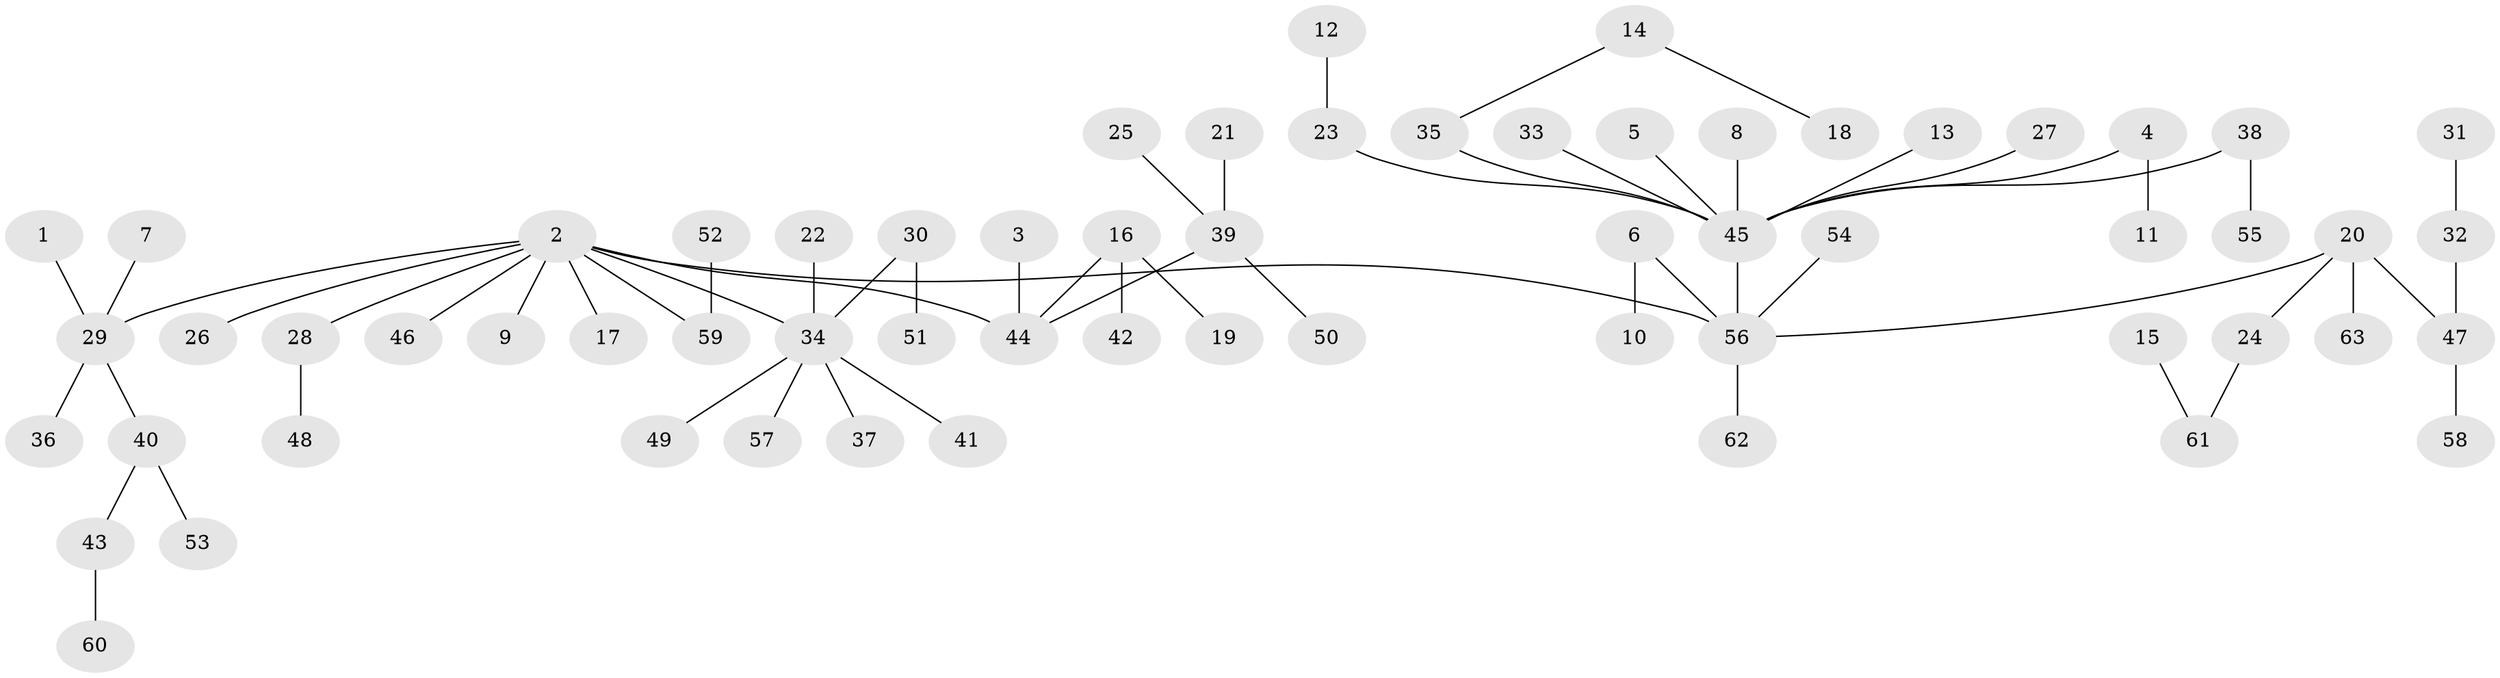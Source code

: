 // original degree distribution, {6: 0.031746031746031744, 7: 0.015873015873015872, 3: 0.1111111111111111, 4: 0.05555555555555555, 2: 0.2777777777777778, 5: 0.015873015873015872, 1: 0.49206349206349204}
// Generated by graph-tools (version 1.1) at 2025/26/03/09/25 03:26:23]
// undirected, 63 vertices, 62 edges
graph export_dot {
graph [start="1"]
  node [color=gray90,style=filled];
  1;
  2;
  3;
  4;
  5;
  6;
  7;
  8;
  9;
  10;
  11;
  12;
  13;
  14;
  15;
  16;
  17;
  18;
  19;
  20;
  21;
  22;
  23;
  24;
  25;
  26;
  27;
  28;
  29;
  30;
  31;
  32;
  33;
  34;
  35;
  36;
  37;
  38;
  39;
  40;
  41;
  42;
  43;
  44;
  45;
  46;
  47;
  48;
  49;
  50;
  51;
  52;
  53;
  54;
  55;
  56;
  57;
  58;
  59;
  60;
  61;
  62;
  63;
  1 -- 29 [weight=1.0];
  2 -- 9 [weight=1.0];
  2 -- 17 [weight=1.0];
  2 -- 26 [weight=1.0];
  2 -- 28 [weight=1.0];
  2 -- 29 [weight=1.0];
  2 -- 34 [weight=1.0];
  2 -- 44 [weight=1.0];
  2 -- 46 [weight=1.0];
  2 -- 56 [weight=1.0];
  2 -- 59 [weight=1.0];
  3 -- 44 [weight=1.0];
  4 -- 11 [weight=1.0];
  4 -- 45 [weight=1.0];
  5 -- 45 [weight=1.0];
  6 -- 10 [weight=1.0];
  6 -- 56 [weight=1.0];
  7 -- 29 [weight=1.0];
  8 -- 45 [weight=1.0];
  12 -- 23 [weight=1.0];
  13 -- 45 [weight=1.0];
  14 -- 18 [weight=1.0];
  14 -- 35 [weight=1.0];
  15 -- 61 [weight=1.0];
  16 -- 19 [weight=1.0];
  16 -- 42 [weight=1.0];
  16 -- 44 [weight=1.0];
  20 -- 24 [weight=1.0];
  20 -- 47 [weight=1.0];
  20 -- 56 [weight=1.0];
  20 -- 63 [weight=1.0];
  21 -- 39 [weight=1.0];
  22 -- 34 [weight=1.0];
  23 -- 45 [weight=1.0];
  24 -- 61 [weight=1.0];
  25 -- 39 [weight=1.0];
  27 -- 45 [weight=1.0];
  28 -- 48 [weight=1.0];
  29 -- 36 [weight=1.0];
  29 -- 40 [weight=1.0];
  30 -- 34 [weight=1.0];
  30 -- 51 [weight=1.0];
  31 -- 32 [weight=1.0];
  32 -- 47 [weight=1.0];
  33 -- 45 [weight=1.0];
  34 -- 37 [weight=1.0];
  34 -- 41 [weight=1.0];
  34 -- 49 [weight=1.0];
  34 -- 57 [weight=1.0];
  35 -- 45 [weight=1.0];
  38 -- 45 [weight=1.0];
  38 -- 55 [weight=1.0];
  39 -- 44 [weight=1.0];
  39 -- 50 [weight=1.0];
  40 -- 43 [weight=1.0];
  40 -- 53 [weight=1.0];
  43 -- 60 [weight=1.0];
  45 -- 56 [weight=1.0];
  47 -- 58 [weight=1.0];
  52 -- 59 [weight=1.0];
  54 -- 56 [weight=1.0];
  56 -- 62 [weight=1.0];
}
